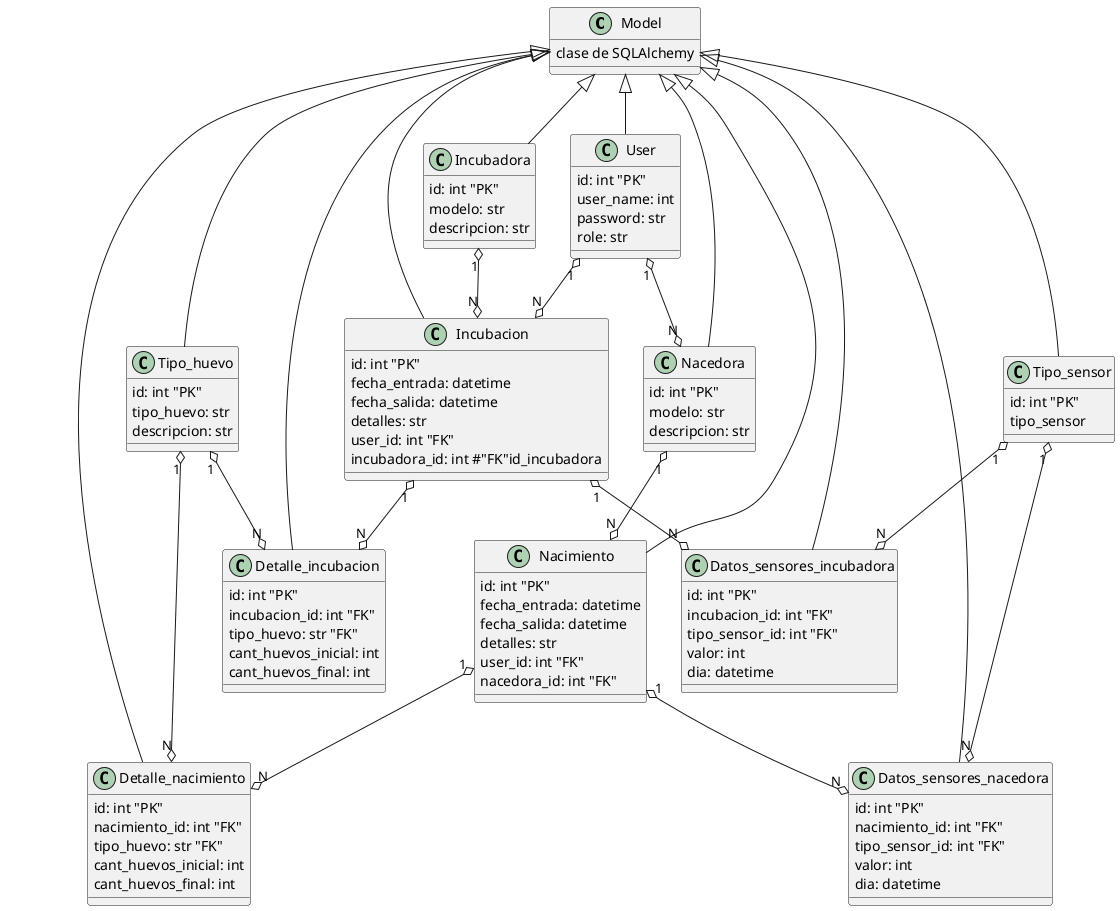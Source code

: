 @startuml Diagram de Clases
class Model {
 clase de SQLAlchemy
}

Class User {
    id: int "PK"
    user_name: int
    password: str 
    role: str
}

Class Incubacion {
    id: int "PK"
    fecha_entrada: datetime 
    fecha_salida: datetime 
    detalles: str 
    user_id: int "FK"
    incubadora_id: int #"FK"id_incubadora
}

Class Incubadora {
    id: int "PK"
    modelo: str 
    descripcion: str
}

class Detalle_incubacion {
    id: int "PK"
    incubacion_id: int "FK"
    tipo_huevo: str "FK"
    cant_huevos_inicial: int 
    cant_huevos_final: int 
}

Class Datos_sensores_incubadora {
    id: int "PK"
    incubacion_id: int "FK"
    tipo_sensor_id: int "FK"
    valor: int
    dia: datetime
}

Class Tipo_sensor {
    id: int "PK"
    tipo_sensor
}

Class Tipo_huevo {
    id: int "PK"
    tipo_huevo: str
    descripcion: str
}

Class Nacimiento {
    id: int "PK"
    fecha_entrada: datetime 
    fecha_salida: datetime 
    detalles: str 
    user_id: int "FK"
    nacedora_id: int "FK"
}

Class Nacedora {
    id: int "PK"
    modelo: str 
    descripcion: str
}

class Detalle_nacimiento {
    id: int "PK"
    nacimiento_id: int "FK"
    tipo_huevo: str "FK"
    cant_huevos_inicial: int 
    cant_huevos_final: int 
}

Class Datos_sensores_nacedora {
    id: int "PK"
    nacimiento_id: int "FK"
    tipo_sensor_id: int "FK"
    valor: int
    dia: datetime
}

Model <|-- User
Model <|-- Incubacion
Model <|-- Incubadora
Model <|-- Detalle_incubacion
Model <|-- Datos_sensores_incubadora
Model <|-- Tipo_sensor
Model <|-- Tipo_huevo
Model <|-- Nacimiento
Model <|-- Nacedora
Model <|-- Detalle_nacimiento
Model <|-- Datos_sensores_nacedora

User "1" o--o "N" Incubacion
Incubadora "1" o--o "N" Incubacion
Incubacion "1" o--o "N" Detalle_incubacion
Incubacion "1" o--o "N" Datos_sensores_incubadora
Tipo_huevo "1" o--o "N" Detalle_incubacion 
Tipo_sensor "1" o--o "N" Datos_sensores_incubadora

User "1" o--o "N" Nacedora
Nacedora "1" o--o "N" Nacimiento
Nacimiento "1" o--o "N" Detalle_nacimiento
Nacimiento "1" o--o "N" Datos_sensores_nacedora
Tipo_huevo "1" o--o "N" Detalle_nacimiento
Tipo_sensor "1" o--o "N" Datos_sensores_nacedora

@enduml